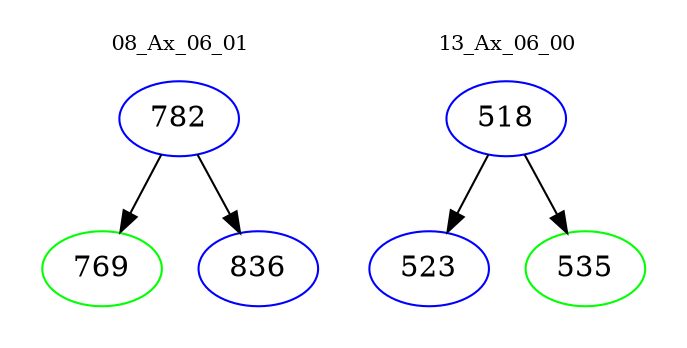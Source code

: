 digraph{
subgraph cluster_0 {
color = white
label = "08_Ax_06_01";
fontsize=10;
T0_782 [label="782", color="blue"]
T0_782 -> T0_769 [color="black"]
T0_769 [label="769", color="green"]
T0_782 -> T0_836 [color="black"]
T0_836 [label="836", color="blue"]
}
subgraph cluster_1 {
color = white
label = "13_Ax_06_00";
fontsize=10;
T1_518 [label="518", color="blue"]
T1_518 -> T1_523 [color="black"]
T1_523 [label="523", color="blue"]
T1_518 -> T1_535 [color="black"]
T1_535 [label="535", color="green"]
}
}
